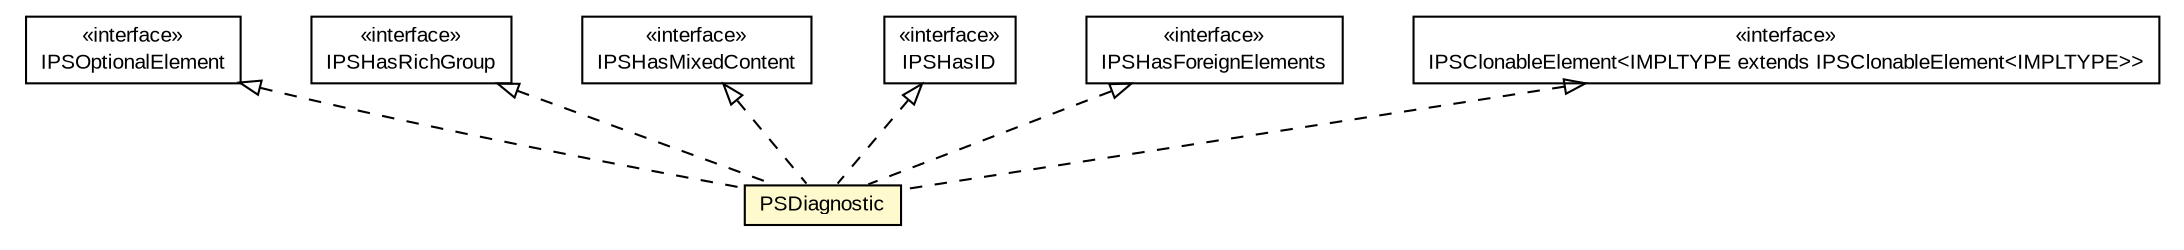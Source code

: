 #!/usr/local/bin/dot
#
# Class diagram 
# Generated by UMLGraph version 5.1 (http://www.umlgraph.org/)
#

digraph G {
	edge [fontname="arial",fontsize=10,labelfontname="arial",labelfontsize=10];
	node [fontname="arial",fontsize=10,shape=plaintext];
	nodesep=0.25;
	ranksep=0.5;
	// com.helger.schematron.pure.model.PSDiagnostic
	c9524 [label=<<table title="com.helger.schematron.pure.model.PSDiagnostic" border="0" cellborder="1" cellspacing="0" cellpadding="2" port="p" bgcolor="lemonChiffon" href="./PSDiagnostic.html">
		<tr><td><table border="0" cellspacing="0" cellpadding="1">
<tr><td align="center" balign="center"> PSDiagnostic </td></tr>
		</table></td></tr>
		</table>>, fontname="arial", fontcolor="black", fontsize=10.0];
	// com.helger.schematron.pure.model.IPSOptionalElement
	c9527 [label=<<table title="com.helger.schematron.pure.model.IPSOptionalElement" border="0" cellborder="1" cellspacing="0" cellpadding="2" port="p" href="./IPSOptionalElement.html">
		<tr><td><table border="0" cellspacing="0" cellpadding="1">
<tr><td align="center" balign="center"> &#171;interface&#187; </td></tr>
<tr><td align="center" balign="center"> IPSOptionalElement </td></tr>
		</table></td></tr>
		</table>>, fontname="arial", fontcolor="black", fontsize=10.0];
	// com.helger.schematron.pure.model.IPSHasRichGroup
	c9529 [label=<<table title="com.helger.schematron.pure.model.IPSHasRichGroup" border="0" cellborder="1" cellspacing="0" cellpadding="2" port="p" href="./IPSHasRichGroup.html">
		<tr><td><table border="0" cellspacing="0" cellpadding="1">
<tr><td align="center" balign="center"> &#171;interface&#187; </td></tr>
<tr><td align="center" balign="center"> IPSHasRichGroup </td></tr>
		</table></td></tr>
		</table>>, fontname="arial", fontcolor="black", fontsize=10.0];
	// com.helger.schematron.pure.model.IPSHasMixedContent
	c9530 [label=<<table title="com.helger.schematron.pure.model.IPSHasMixedContent" border="0" cellborder="1" cellspacing="0" cellpadding="2" port="p" href="./IPSHasMixedContent.html">
		<tr><td><table border="0" cellspacing="0" cellpadding="1">
<tr><td align="center" balign="center"> &#171;interface&#187; </td></tr>
<tr><td align="center" balign="center"> IPSHasMixedContent </td></tr>
		</table></td></tr>
		</table>>, fontname="arial", fontcolor="black", fontsize=10.0];
	// com.helger.schematron.pure.model.IPSHasID
	c9534 [label=<<table title="com.helger.schematron.pure.model.IPSHasID" border="0" cellborder="1" cellspacing="0" cellpadding="2" port="p" href="./IPSHasID.html">
		<tr><td><table border="0" cellspacing="0" cellpadding="1">
<tr><td align="center" balign="center"> &#171;interface&#187; </td></tr>
<tr><td align="center" balign="center"> IPSHasID </td></tr>
		</table></td></tr>
		</table>>, fontname="arial", fontcolor="black", fontsize=10.0];
	// com.helger.schematron.pure.model.IPSHasForeignElements
	c9535 [label=<<table title="com.helger.schematron.pure.model.IPSHasForeignElements" border="0" cellborder="1" cellspacing="0" cellpadding="2" port="p" href="./IPSHasForeignElements.html">
		<tr><td><table border="0" cellspacing="0" cellpadding="1">
<tr><td align="center" balign="center"> &#171;interface&#187; </td></tr>
<tr><td align="center" balign="center"> IPSHasForeignElements </td></tr>
		</table></td></tr>
		</table>>, fontname="arial", fontcolor="black", fontsize=10.0];
	// com.helger.schematron.pure.model.IPSClonableElement<IMPLTYPE extends com.helger.schematron.pure.model.IPSClonableElement<IMPLTYPE>>
	c9539 [label=<<table title="com.helger.schematron.pure.model.IPSClonableElement" border="0" cellborder="1" cellspacing="0" cellpadding="2" port="p" href="./IPSClonableElement.html">
		<tr><td><table border="0" cellspacing="0" cellpadding="1">
<tr><td align="center" balign="center"> &#171;interface&#187; </td></tr>
<tr><td align="center" balign="center"> IPSClonableElement&lt;IMPLTYPE extends IPSClonableElement&lt;IMPLTYPE&gt;&gt; </td></tr>
		</table></td></tr>
		</table>>, fontname="arial", fontcolor="black", fontsize=10.0];
	//com.helger.schematron.pure.model.PSDiagnostic implements com.helger.schematron.pure.model.IPSClonableElement<IMPLTYPE extends com.helger.schematron.pure.model.IPSClonableElement<IMPLTYPE>>
	c9539:p -> c9524:p [dir=back,arrowtail=empty,style=dashed];
	//com.helger.schematron.pure.model.PSDiagnostic implements com.helger.schematron.pure.model.IPSOptionalElement
	c9527:p -> c9524:p [dir=back,arrowtail=empty,style=dashed];
	//com.helger.schematron.pure.model.PSDiagnostic implements com.helger.schematron.pure.model.IPSHasID
	c9534:p -> c9524:p [dir=back,arrowtail=empty,style=dashed];
	//com.helger.schematron.pure.model.PSDiagnostic implements com.helger.schematron.pure.model.IPSHasForeignElements
	c9535:p -> c9524:p [dir=back,arrowtail=empty,style=dashed];
	//com.helger.schematron.pure.model.PSDiagnostic implements com.helger.schematron.pure.model.IPSHasMixedContent
	c9530:p -> c9524:p [dir=back,arrowtail=empty,style=dashed];
	//com.helger.schematron.pure.model.PSDiagnostic implements com.helger.schematron.pure.model.IPSHasRichGroup
	c9529:p -> c9524:p [dir=back,arrowtail=empty,style=dashed];
}


